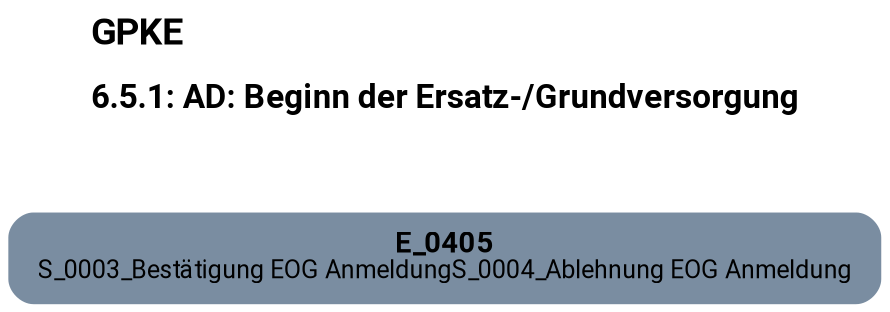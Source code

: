digraph D {
    labelloc="t";
    label=<<B><FONT POINT-SIZE="18">GPKE</FONT></B><BR align="left"/><BR/><B><FONT POINT-SIZE="16">6.5.1: AD: Beginn der Ersatz-/Grundversorgung</FONT></B><BR align="left"/><BR/><BR/><BR/>>;
    ratio="compress";
    concentrate=true;
    pack=true;
    rankdir=TB;
    packmode="array";
    size="20,20";
    "Empty" [margin="0.2,0.12", shape=box, style="filled,rounded", penwidth=0.0, fillcolor="#7a8da1", label=<<B>E_0405</B><BR align="center"/><FONT point-size="12">S_0003_Bestätigung EOG Anmeldung
S_0004_Ablehnung EOG Anmeldung</FONT><BR align="center"/>>, fontname="Roboto, sans-serif"];


    bgcolor="transparent";
fontname="Roboto, sans-serif";
}